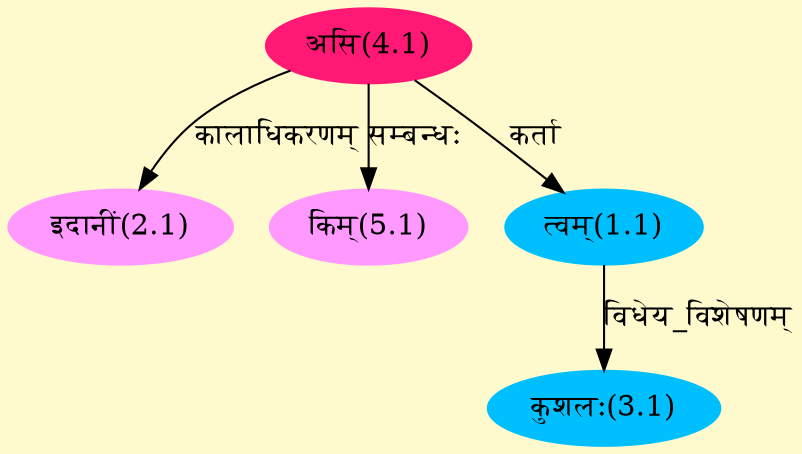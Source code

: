 digraph G{
rankdir=BT;
 compound=true;
 bgcolor="lemonchiffon1";
Node1_1 [style=filled, color="#00BFFF" label = "त्वम्(1.1)"]
Node4_1 [style=filled, color="#FF1975" label = "असि(4.1)"]
Node2_1 [style=filled, color="#FF99FF" label = "इदानीं(2.1)"]
Node3_1 [style=filled, color="#00BFFF" label = "कुशलः(3.1)"]
Node5_1 [style=filled, color="#FF99FF" label = "किम्(5.1)"]
/* Start of Relations section */

Node1_1 -> Node4_1 [  label="कर्ता"  dir="back" ]
Node2_1 -> Node4_1 [  label="कालाधिकरणम्"  dir="back" ]
Node3_1 -> Node1_1 [  label="विधेय_विशेषणम्"  dir="back" ]
Node5_1 -> Node4_1 [  label="सम्बन्धः"  dir="back" ]
}
